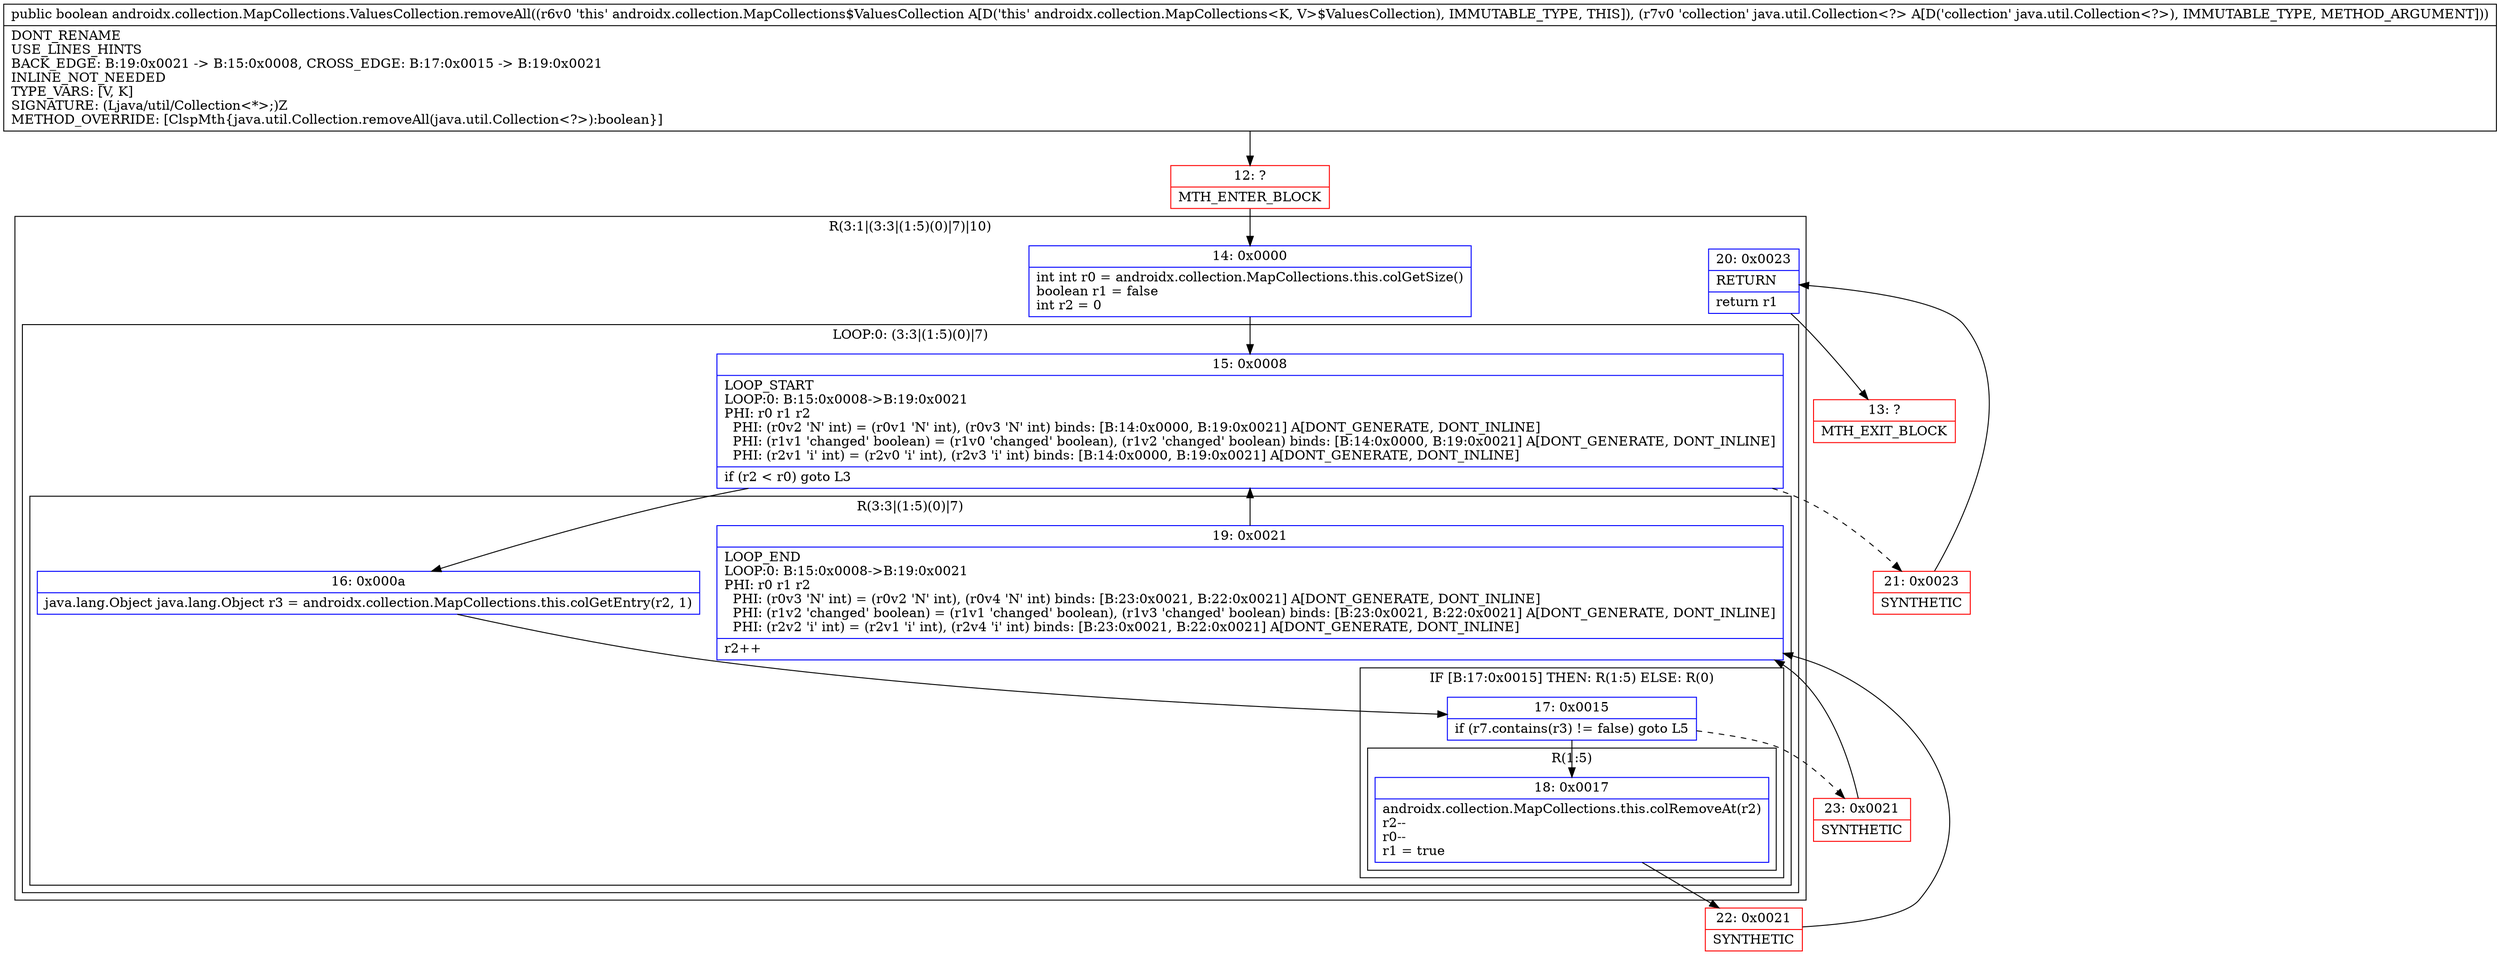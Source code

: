 digraph "CFG forandroidx.collection.MapCollections.ValuesCollection.removeAll(Ljava\/util\/Collection;)Z" {
subgraph cluster_Region_81552059 {
label = "R(3:1|(3:3|(1:5)(0)|7)|10)";
node [shape=record,color=blue];
Node_14 [shape=record,label="{14\:\ 0x0000|int int r0 = androidx.collection.MapCollections.this.colGetSize()\lboolean r1 = false\lint r2 = 0\l}"];
subgraph cluster_LoopRegion_1809469639 {
label = "LOOP:0: (3:3|(1:5)(0)|7)";
node [shape=record,color=blue];
Node_15 [shape=record,label="{15\:\ 0x0008|LOOP_START\lLOOP:0: B:15:0x0008\-\>B:19:0x0021\lPHI: r0 r1 r2 \l  PHI: (r0v2 'N' int) = (r0v1 'N' int), (r0v3 'N' int) binds: [B:14:0x0000, B:19:0x0021] A[DONT_GENERATE, DONT_INLINE]\l  PHI: (r1v1 'changed' boolean) = (r1v0 'changed' boolean), (r1v2 'changed' boolean) binds: [B:14:0x0000, B:19:0x0021] A[DONT_GENERATE, DONT_INLINE]\l  PHI: (r2v1 'i' int) = (r2v0 'i' int), (r2v3 'i' int) binds: [B:14:0x0000, B:19:0x0021] A[DONT_GENERATE, DONT_INLINE]\l|if (r2 \< r0) goto L3\l}"];
subgraph cluster_Region_595303292 {
label = "R(3:3|(1:5)(0)|7)";
node [shape=record,color=blue];
Node_16 [shape=record,label="{16\:\ 0x000a|java.lang.Object java.lang.Object r3 = androidx.collection.MapCollections.this.colGetEntry(r2, 1)\l}"];
subgraph cluster_IfRegion_1154870290 {
label = "IF [B:17:0x0015] THEN: R(1:5) ELSE: R(0)";
node [shape=record,color=blue];
Node_17 [shape=record,label="{17\:\ 0x0015|if (r7.contains(r3) != false) goto L5\l}"];
subgraph cluster_Region_559991787 {
label = "R(1:5)";
node [shape=record,color=blue];
Node_18 [shape=record,label="{18\:\ 0x0017|androidx.collection.MapCollections.this.colRemoveAt(r2)\lr2\-\-\lr0\-\-\lr1 = true\l}"];
}
subgraph cluster_Region_1535619659 {
label = "R(0)";
node [shape=record,color=blue];
}
}
Node_19 [shape=record,label="{19\:\ 0x0021|LOOP_END\lLOOP:0: B:15:0x0008\-\>B:19:0x0021\lPHI: r0 r1 r2 \l  PHI: (r0v3 'N' int) = (r0v2 'N' int), (r0v4 'N' int) binds: [B:23:0x0021, B:22:0x0021] A[DONT_GENERATE, DONT_INLINE]\l  PHI: (r1v2 'changed' boolean) = (r1v1 'changed' boolean), (r1v3 'changed' boolean) binds: [B:23:0x0021, B:22:0x0021] A[DONT_GENERATE, DONT_INLINE]\l  PHI: (r2v2 'i' int) = (r2v1 'i' int), (r2v4 'i' int) binds: [B:23:0x0021, B:22:0x0021] A[DONT_GENERATE, DONT_INLINE]\l|r2++\l}"];
}
}
Node_20 [shape=record,label="{20\:\ 0x0023|RETURN\l|return r1\l}"];
}
Node_12 [shape=record,color=red,label="{12\:\ ?|MTH_ENTER_BLOCK\l}"];
Node_22 [shape=record,color=red,label="{22\:\ 0x0021|SYNTHETIC\l}"];
Node_23 [shape=record,color=red,label="{23\:\ 0x0021|SYNTHETIC\l}"];
Node_21 [shape=record,color=red,label="{21\:\ 0x0023|SYNTHETIC\l}"];
Node_13 [shape=record,color=red,label="{13\:\ ?|MTH_EXIT_BLOCK\l}"];
MethodNode[shape=record,label="{public boolean androidx.collection.MapCollections.ValuesCollection.removeAll((r6v0 'this' androidx.collection.MapCollections$ValuesCollection A[D('this' androidx.collection.MapCollections\<K, V\>$ValuesCollection), IMMUTABLE_TYPE, THIS]), (r7v0 'collection' java.util.Collection\<?\> A[D('collection' java.util.Collection\<?\>), IMMUTABLE_TYPE, METHOD_ARGUMENT]))  | DONT_RENAME\lUSE_LINES_HINTS\lBACK_EDGE: B:19:0x0021 \-\> B:15:0x0008, CROSS_EDGE: B:17:0x0015 \-\> B:19:0x0021\lINLINE_NOT_NEEDED\lTYPE_VARS: [V, K]\lSIGNATURE: (Ljava\/util\/Collection\<*\>;)Z\lMETHOD_OVERRIDE: [ClspMth\{java.util.Collection.removeAll(java.util.Collection\<?\>):boolean\}]\l}"];
MethodNode -> Node_12;Node_14 -> Node_15;
Node_15 -> Node_16;
Node_15 -> Node_21[style=dashed];
Node_16 -> Node_17;
Node_17 -> Node_18;
Node_17 -> Node_23[style=dashed];
Node_18 -> Node_22;
Node_19 -> Node_15;
Node_20 -> Node_13;
Node_12 -> Node_14;
Node_22 -> Node_19;
Node_23 -> Node_19;
Node_21 -> Node_20;
}

